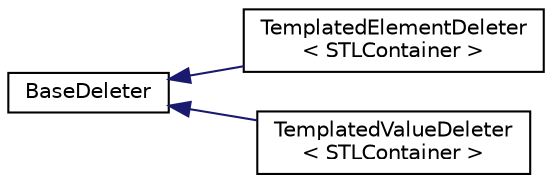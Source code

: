 digraph "Graphical Class Hierarchy"
{
 // LATEX_PDF_SIZE
  edge [fontname="Helvetica",fontsize="10",labelfontname="Helvetica",labelfontsize="10"];
  node [fontname="Helvetica",fontsize="10",shape=record];
  rankdir="LR";
  Node0 [label="BaseDeleter",height=0.2,width=0.4,color="black", fillcolor="white", style="filled",URL="$classgtl_1_1_base_deleter.html",tooltip=" "];
  Node0 -> Node1 [dir="back",color="midnightblue",fontsize="10",style="solid",fontname="Helvetica"];
  Node1 [label="TemplatedElementDeleter\l\< STLContainer \>",height=0.2,width=0.4,color="black", fillcolor="white", style="filled",URL="$classgtl_1_1_templated_element_deleter.html",tooltip=" "];
  Node0 -> Node2 [dir="back",color="midnightblue",fontsize="10",style="solid",fontname="Helvetica"];
  Node2 [label="TemplatedValueDeleter\l\< STLContainer \>",height=0.2,width=0.4,color="black", fillcolor="white", style="filled",URL="$classgtl_1_1_templated_value_deleter.html",tooltip=" "];
}

